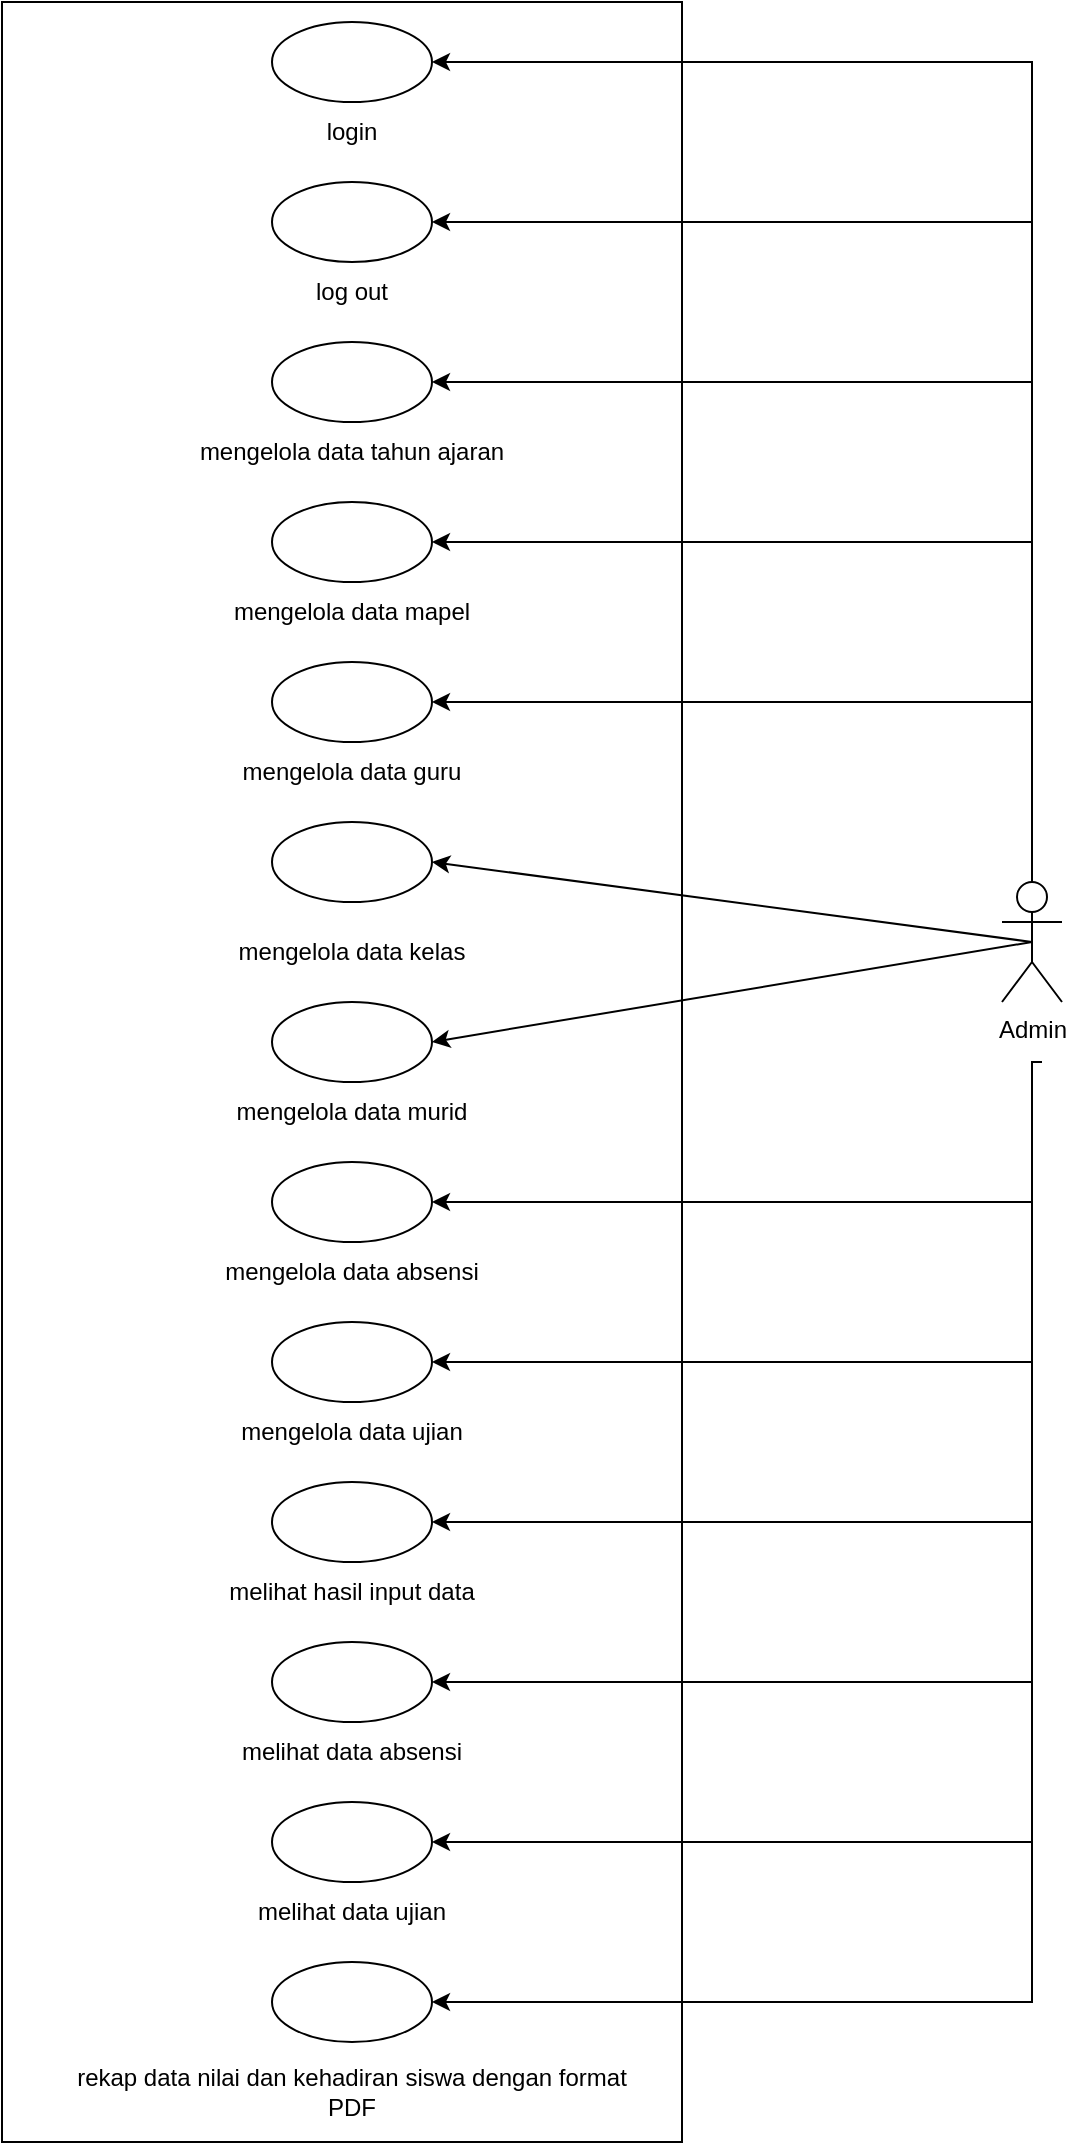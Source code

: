 <mxfile version="27.1.4">
  <diagram name="Page-1" id="Sk4nvKvh8_uetu2Tvp62">
    <mxGraphModel dx="872" dy="489" grid="1" gridSize="10" guides="1" tooltips="1" connect="1" arrows="1" fold="1" page="1" pageScale="1" pageWidth="850" pageHeight="1100" background="light-dark(#FFFFFF,#FFFFFF)" math="0" shadow="0">
      <root>
        <mxCell id="0" />
        <mxCell id="1" parent="0" />
        <mxCell id="k0jRA1kzdCy6k_ZmYVvg-1" value="" style="rounded=0;whiteSpace=wrap;html=1;fillColor=none;strokeColor=light-dark(#000000,#000000);" vertex="1" parent="1">
          <mxGeometry x="130" y="50" width="340" height="1070" as="geometry" />
        </mxCell>
        <mxCell id="k0jRA1kzdCy6k_ZmYVvg-2" value="" style="ellipse;whiteSpace=wrap;html=1;rounded=0;strokeColor=light-dark(#000000,#000000);align=center;verticalAlign=middle;fontFamily=Helvetica;fontSize=12;fontColor=default;fillColor=none;" vertex="1" parent="1">
          <mxGeometry x="265" y="60" width="80" height="40" as="geometry" />
        </mxCell>
        <mxCell id="k0jRA1kzdCy6k_ZmYVvg-3" value="&lt;font style=&quot;&quot;&gt;login&lt;/font&gt;" style="text;html=1;align=center;verticalAlign=middle;whiteSpace=wrap;rounded=0;fontFamily=Helvetica;fontSize=12;fontColor=light-dark(#000000,#000000);strokeColor=none;" vertex="1" parent="1">
          <mxGeometry x="275" y="100" width="60" height="30" as="geometry" />
        </mxCell>
        <mxCell id="k0jRA1kzdCy6k_ZmYVvg-4" value="&lt;font style=&quot;&quot;&gt;log out&lt;/font&gt;" style="text;html=1;align=center;verticalAlign=middle;whiteSpace=wrap;rounded=0;fontFamily=Helvetica;fontSize=12;fontColor=light-dark(#000000,#000000);strokeColor=none;" vertex="1" parent="1">
          <mxGeometry x="275" y="180" width="60" height="30" as="geometry" />
        </mxCell>
        <mxCell id="k0jRA1kzdCy6k_ZmYVvg-5" value="&lt;font style=&quot;&quot;&gt;mengelola data murid&lt;/font&gt;" style="text;html=1;align=center;verticalAlign=middle;whiteSpace=wrap;rounded=0;fontFamily=Helvetica;fontSize=12;fontColor=light-dark(#000000,#000000);strokeColor=none;" vertex="1" parent="1">
          <mxGeometry x="225" y="590" width="160" height="30" as="geometry" />
        </mxCell>
        <mxCell id="k0jRA1kzdCy6k_ZmYVvg-6" value="&lt;font style=&quot;&quot;&gt;mengelola data mapel&lt;/font&gt;" style="text;html=1;align=center;verticalAlign=middle;whiteSpace=wrap;rounded=0;fontFamily=Helvetica;fontSize=12;fontColor=light-dark(#000000,#000000);strokeColor=none;" vertex="1" parent="1">
          <mxGeometry x="220" y="340" width="170" height="30" as="geometry" />
        </mxCell>
        <mxCell id="k0jRA1kzdCy6k_ZmYVvg-7" value="&lt;font style=&quot;&quot;&gt;melihat hasil input data&lt;/font&gt;" style="text;html=1;align=center;verticalAlign=middle;whiteSpace=wrap;rounded=0;fontFamily=Helvetica;fontSize=12;fontColor=light-dark(#000000,#000000);strokeColor=none;" vertex="1" parent="1">
          <mxGeometry x="225" y="830" width="160" height="30" as="geometry" />
        </mxCell>
        <mxCell id="k0jRA1kzdCy6k_ZmYVvg-8" value="&lt;font style=&quot;&quot;&gt;mengelola data guru&lt;/font&gt;" style="text;html=1;align=center;verticalAlign=middle;whiteSpace=wrap;rounded=0;fontFamily=Helvetica;fontSize=12;fontColor=light-dark(#000000,#000000);strokeColor=none;" vertex="1" parent="1">
          <mxGeometry x="225" y="420" width="160" height="30" as="geometry" />
        </mxCell>
        <mxCell id="k0jRA1kzdCy6k_ZmYVvg-9" value="&lt;font style=&quot;&quot;&gt;mengelola data kelas&lt;/font&gt;" style="text;html=1;align=center;verticalAlign=middle;whiteSpace=wrap;rounded=0;fontFamily=Helvetica;fontSize=12;fontColor=light-dark(#000000,#000000);strokeColor=none;" vertex="1" parent="1">
          <mxGeometry x="210" y="510" width="190" height="30" as="geometry" />
        </mxCell>
        <mxCell id="k0jRA1kzdCy6k_ZmYVvg-10" value="&lt;font style=&quot;&quot;&gt;melihat data absensi&lt;/font&gt;" style="text;html=1;align=center;verticalAlign=middle;whiteSpace=wrap;rounded=0;fontFamily=Helvetica;fontSize=12;fontColor=light-dark(#000000,#000000);strokeColor=none;" vertex="1" parent="1">
          <mxGeometry x="230" y="910" width="150" height="30" as="geometry" />
        </mxCell>
        <mxCell id="k0jRA1kzdCy6k_ZmYVvg-11" value="&lt;font style=&quot;&quot;&gt;mengelola data tahun ajaran&lt;/font&gt;" style="text;html=1;align=center;verticalAlign=middle;whiteSpace=wrap;rounded=0;fontFamily=Helvetica;fontSize=12;fontColor=light-dark(#000000,#000000);strokeColor=none;" vertex="1" parent="1">
          <mxGeometry x="205" y="260" width="200" height="30" as="geometry" />
        </mxCell>
        <mxCell id="k0jRA1kzdCy6k_ZmYVvg-12" value="&lt;font style=&quot;&quot;&gt;mengelola data ujian&lt;/font&gt;" style="text;html=1;align=center;verticalAlign=middle;whiteSpace=wrap;rounded=0;fontFamily=Helvetica;fontSize=12;fontColor=light-dark(#000000,#000000);strokeColor=none;" vertex="1" parent="1">
          <mxGeometry x="225" y="750" width="160" height="30" as="geometry" />
        </mxCell>
        <mxCell id="k0jRA1kzdCy6k_ZmYVvg-13" value="&lt;font style=&quot;&quot;&gt;mengelola data absensi&lt;/font&gt;" style="text;html=1;align=center;verticalAlign=middle;whiteSpace=wrap;rounded=0;fontFamily=Helvetica;fontSize=12;fontColor=light-dark(#000000,#000000);strokeColor=none;" vertex="1" parent="1">
          <mxGeometry x="225" y="670" width="160" height="30" as="geometry" />
        </mxCell>
        <mxCell id="k0jRA1kzdCy6k_ZmYVvg-14" value="&lt;font style=&quot;&quot;&gt;rekap data nilai dan kehadiran siswa dengan format PDF&lt;/font&gt;" style="text;html=1;align=center;verticalAlign=middle;whiteSpace=wrap;rounded=0;fontFamily=Helvetica;fontSize=12;fontColor=light-dark(#000000,#000000);strokeColor=none;" vertex="1" parent="1">
          <mxGeometry x="165" y="1080" width="280" height="30" as="geometry" />
        </mxCell>
        <mxCell id="k0jRA1kzdCy6k_ZmYVvg-15" value="&lt;font style=&quot;&quot;&gt;melihat data ujian&lt;/font&gt;" style="text;html=1;align=center;verticalAlign=middle;whiteSpace=wrap;rounded=0;fontFamily=Helvetica;fontSize=12;fontColor=light-dark(#000000,#000000);strokeColor=none;" vertex="1" parent="1">
          <mxGeometry x="225" y="990" width="160" height="30" as="geometry" />
        </mxCell>
        <mxCell id="k0jRA1kzdCy6k_ZmYVvg-16" value="" style="ellipse;whiteSpace=wrap;html=1;rounded=0;strokeColor=light-dark(#000000,#000000);align=center;verticalAlign=middle;fontFamily=Helvetica;fontSize=12;fontColor=default;fillColor=none;" vertex="1" parent="1">
          <mxGeometry x="265" y="140" width="80" height="40" as="geometry" />
        </mxCell>
        <mxCell id="k0jRA1kzdCy6k_ZmYVvg-17" value="" style="ellipse;whiteSpace=wrap;html=1;rounded=0;strokeColor=light-dark(#000000,#000000);align=center;verticalAlign=middle;fontFamily=Helvetica;fontSize=12;fontColor=default;fillColor=none;" vertex="1" parent="1">
          <mxGeometry x="265" y="220" width="80" height="40" as="geometry" />
        </mxCell>
        <mxCell id="k0jRA1kzdCy6k_ZmYVvg-18" value="" style="ellipse;whiteSpace=wrap;html=1;rounded=0;strokeColor=light-dark(#000000,#000000);align=center;verticalAlign=middle;fontFamily=Helvetica;fontSize=12;fontColor=default;fillColor=none;" vertex="1" parent="1">
          <mxGeometry x="265" y="300" width="80" height="40" as="geometry" />
        </mxCell>
        <mxCell id="k0jRA1kzdCy6k_ZmYVvg-19" value="" style="ellipse;whiteSpace=wrap;html=1;rounded=0;strokeColor=light-dark(#000000,#000000);align=center;verticalAlign=middle;fontFamily=Helvetica;fontSize=12;fontColor=default;fillColor=none;" vertex="1" parent="1">
          <mxGeometry x="265" y="460" width="80" height="40" as="geometry" />
        </mxCell>
        <mxCell id="k0jRA1kzdCy6k_ZmYVvg-20" value="" style="ellipse;whiteSpace=wrap;html=1;rounded=0;strokeColor=light-dark(#000000,#000000);align=center;verticalAlign=middle;fontFamily=Helvetica;fontSize=12;fontColor=default;fillColor=none;" vertex="1" parent="1">
          <mxGeometry x="265" y="550" width="80" height="40" as="geometry" />
        </mxCell>
        <mxCell id="k0jRA1kzdCy6k_ZmYVvg-21" value="" style="ellipse;whiteSpace=wrap;html=1;rounded=0;strokeColor=light-dark(#000000,#000000);align=center;verticalAlign=middle;fontFamily=Helvetica;fontSize=12;fontColor=default;fillColor=none;" vertex="1" parent="1">
          <mxGeometry x="265" y="630" width="80" height="40" as="geometry" />
        </mxCell>
        <mxCell id="k0jRA1kzdCy6k_ZmYVvg-22" value="" style="ellipse;whiteSpace=wrap;html=1;rounded=0;strokeColor=light-dark(#000000,#000000);align=center;verticalAlign=middle;fontFamily=Helvetica;fontSize=12;fontColor=default;fillColor=none;" vertex="1" parent="1">
          <mxGeometry x="265" y="790" width="80" height="40" as="geometry" />
        </mxCell>
        <mxCell id="k0jRA1kzdCy6k_ZmYVvg-23" value="" style="ellipse;whiteSpace=wrap;html=1;rounded=0;strokeColor=light-dark(#000000,#000000);align=center;verticalAlign=middle;fontFamily=Helvetica;fontSize=12;fontColor=default;fillColor=none;" vertex="1" parent="1">
          <mxGeometry x="265" y="870" width="80" height="40" as="geometry" />
        </mxCell>
        <mxCell id="k0jRA1kzdCy6k_ZmYVvg-24" value="" style="ellipse;whiteSpace=wrap;html=1;rounded=0;strokeColor=light-dark(#000000,#000000);align=center;verticalAlign=middle;fontFamily=Helvetica;fontSize=12;fontColor=default;fillColor=none;" vertex="1" parent="1">
          <mxGeometry x="265" y="950" width="80" height="40" as="geometry" />
        </mxCell>
        <mxCell id="k0jRA1kzdCy6k_ZmYVvg-25" value="" style="ellipse;whiteSpace=wrap;html=1;rounded=0;strokeColor=light-dark(#000000,#000000);align=center;verticalAlign=middle;fontFamily=Helvetica;fontSize=12;fontColor=default;fillColor=none;" vertex="1" parent="1">
          <mxGeometry x="265" y="1030" width="80" height="40" as="geometry" />
        </mxCell>
        <mxCell id="k0jRA1kzdCy6k_ZmYVvg-26" value="" style="ellipse;whiteSpace=wrap;html=1;rounded=0;strokeColor=light-dark(#000000,#000000);align=center;verticalAlign=middle;fontFamily=Helvetica;fontSize=12;fontColor=default;fillColor=none;" vertex="1" parent="1">
          <mxGeometry x="265" y="380" width="80" height="40" as="geometry" />
        </mxCell>
        <mxCell id="k0jRA1kzdCy6k_ZmYVvg-27" value="" style="ellipse;whiteSpace=wrap;html=1;rounded=0;strokeColor=light-dark(#000000,#000000);align=center;verticalAlign=middle;fontFamily=Helvetica;fontSize=12;fontColor=default;fillColor=none;" vertex="1" parent="1">
          <mxGeometry x="265" y="710" width="80" height="40" as="geometry" />
        </mxCell>
        <mxCell id="k0jRA1kzdCy6k_ZmYVvg-29" style="edgeStyle=orthogonalEdgeStyle;rounded=0;orthogonalLoop=1;jettySize=auto;html=1;exitX=0.5;exitY=0;exitDx=0;exitDy=0;exitPerimeter=0;entryX=1;entryY=0.5;entryDx=0;entryDy=0;fontFamily=Helvetica;fontSize=12;fontColor=light-dark(#000000,#000000);strokeColor=light-dark(#000000,#000000);" edge="1" parent="1" source="k0jRA1kzdCy6k_ZmYVvg-28" target="k0jRA1kzdCy6k_ZmYVvg-2">
          <mxGeometry relative="1" as="geometry" />
        </mxCell>
        <mxCell id="k0jRA1kzdCy6k_ZmYVvg-30" style="edgeStyle=orthogonalEdgeStyle;shape=connector;rounded=0;orthogonalLoop=1;jettySize=auto;html=1;exitX=0.5;exitY=0;exitDx=0;exitDy=0;exitPerimeter=0;entryX=1;entryY=0.5;entryDx=0;entryDy=0;strokeColor=light-dark(#000000,#000000);align=center;verticalAlign=middle;fontFamily=Helvetica;fontSize=12;fontColor=light-dark(#000000,#000000);labelBackgroundColor=default;endArrow=classic;" edge="1" parent="1" source="k0jRA1kzdCy6k_ZmYVvg-28" target="k0jRA1kzdCy6k_ZmYVvg-16">
          <mxGeometry relative="1" as="geometry" />
        </mxCell>
        <mxCell id="k0jRA1kzdCy6k_ZmYVvg-31" style="edgeStyle=orthogonalEdgeStyle;shape=connector;rounded=0;orthogonalLoop=1;jettySize=auto;html=1;exitX=0.5;exitY=0;exitDx=0;exitDy=0;exitPerimeter=0;entryX=1;entryY=0.5;entryDx=0;entryDy=0;strokeColor=light-dark(#000000,#000000);align=center;verticalAlign=middle;fontFamily=Helvetica;fontSize=12;fontColor=light-dark(#000000,#000000);labelBackgroundColor=default;endArrow=classic;" edge="1" parent="1" source="k0jRA1kzdCy6k_ZmYVvg-28" target="k0jRA1kzdCy6k_ZmYVvg-17">
          <mxGeometry relative="1" as="geometry" />
        </mxCell>
        <mxCell id="k0jRA1kzdCy6k_ZmYVvg-34" style="edgeStyle=orthogonalEdgeStyle;shape=connector;rounded=0;orthogonalLoop=1;jettySize=auto;html=1;exitX=0.5;exitY=0;exitDx=0;exitDy=0;exitPerimeter=0;entryX=1;entryY=0.5;entryDx=0;entryDy=0;strokeColor=light-dark(#000000,#000000);align=center;verticalAlign=middle;fontFamily=Helvetica;fontSize=12;fontColor=light-dark(#000000,#000000);labelBackgroundColor=default;endArrow=classic;" edge="1" parent="1" source="k0jRA1kzdCy6k_ZmYVvg-28" target="k0jRA1kzdCy6k_ZmYVvg-18">
          <mxGeometry relative="1" as="geometry" />
        </mxCell>
        <mxCell id="k0jRA1kzdCy6k_ZmYVvg-35" style="edgeStyle=orthogonalEdgeStyle;shape=connector;rounded=0;orthogonalLoop=1;jettySize=auto;html=1;exitX=0.5;exitY=0;exitDx=0;exitDy=0;exitPerimeter=0;entryX=1;entryY=0.5;entryDx=0;entryDy=0;strokeColor=light-dark(#000000,#000000);align=center;verticalAlign=middle;fontFamily=Helvetica;fontSize=12;fontColor=light-dark(#000000,#000000);labelBackgroundColor=default;endArrow=classic;" edge="1" parent="1" source="k0jRA1kzdCy6k_ZmYVvg-28" target="k0jRA1kzdCy6k_ZmYVvg-26">
          <mxGeometry relative="1" as="geometry" />
        </mxCell>
        <mxCell id="k0jRA1kzdCy6k_ZmYVvg-36" style="shape=connector;rounded=0;orthogonalLoop=1;jettySize=auto;html=1;exitX=0.5;exitY=0.5;exitDx=0;exitDy=0;exitPerimeter=0;entryX=1;entryY=0.5;entryDx=0;entryDy=0;strokeColor=light-dark(#000000,#000000);align=center;verticalAlign=middle;fontFamily=Helvetica;fontSize=12;fontColor=light-dark(#000000,#000000);labelBackgroundColor=default;endArrow=classic;" edge="1" parent="1" source="k0jRA1kzdCy6k_ZmYVvg-28" target="k0jRA1kzdCy6k_ZmYVvg-19">
          <mxGeometry relative="1" as="geometry" />
        </mxCell>
        <mxCell id="k0jRA1kzdCy6k_ZmYVvg-37" style="shape=connector;rounded=0;orthogonalLoop=1;jettySize=auto;html=1;exitX=0.5;exitY=0.5;exitDx=0;exitDy=0;exitPerimeter=0;entryX=1;entryY=0.5;entryDx=0;entryDy=0;strokeColor=light-dark(#000000,#000000);align=center;verticalAlign=middle;fontFamily=Helvetica;fontSize=12;fontColor=light-dark(#000000,#000000);labelBackgroundColor=default;endArrow=classic;" edge="1" parent="1" source="k0jRA1kzdCy6k_ZmYVvg-28" target="k0jRA1kzdCy6k_ZmYVvg-20">
          <mxGeometry relative="1" as="geometry" />
        </mxCell>
        <mxCell id="k0jRA1kzdCy6k_ZmYVvg-38" style="edgeStyle=orthogonalEdgeStyle;shape=connector;rounded=0;orthogonalLoop=1;jettySize=auto;html=1;entryX=1;entryY=0.5;entryDx=0;entryDy=0;strokeColor=light-dark(#000000,#000000);align=center;verticalAlign=middle;fontFamily=Helvetica;fontSize=12;fontColor=light-dark(#000000,#000000);labelBackgroundColor=default;endArrow=classic;" edge="1" parent="1" target="k0jRA1kzdCy6k_ZmYVvg-21">
          <mxGeometry relative="1" as="geometry">
            <mxPoint x="645" y="580" as="sourcePoint" />
            <Array as="points">
              <mxPoint x="645" y="650" />
            </Array>
          </mxGeometry>
        </mxCell>
        <mxCell id="k0jRA1kzdCy6k_ZmYVvg-39" style="edgeStyle=orthogonalEdgeStyle;shape=connector;rounded=0;orthogonalLoop=1;jettySize=auto;html=1;entryX=1;entryY=0.5;entryDx=0;entryDy=0;strokeColor=light-dark(#000000,#000000);align=center;verticalAlign=middle;fontFamily=Helvetica;fontSize=12;fontColor=light-dark(#000000,#000000);labelBackgroundColor=default;endArrow=classic;" edge="1" parent="1" target="k0jRA1kzdCy6k_ZmYVvg-27">
          <mxGeometry relative="1" as="geometry">
            <mxPoint x="650" y="580" as="sourcePoint" />
            <Array as="points">
              <mxPoint x="645" y="730" />
            </Array>
          </mxGeometry>
        </mxCell>
        <mxCell id="k0jRA1kzdCy6k_ZmYVvg-40" style="edgeStyle=orthogonalEdgeStyle;shape=connector;rounded=0;orthogonalLoop=1;jettySize=auto;html=1;entryX=1;entryY=0.5;entryDx=0;entryDy=0;strokeColor=light-dark(#000000,#000000);align=center;verticalAlign=middle;fontFamily=Helvetica;fontSize=12;fontColor=light-dark(#000000,#000000);labelBackgroundColor=default;endArrow=classic;" edge="1" parent="1" target="k0jRA1kzdCy6k_ZmYVvg-22">
          <mxGeometry relative="1" as="geometry">
            <mxPoint x="645" y="590" as="sourcePoint" />
            <Array as="points">
              <mxPoint x="645" y="810" />
            </Array>
          </mxGeometry>
        </mxCell>
        <mxCell id="k0jRA1kzdCy6k_ZmYVvg-41" style="edgeStyle=orthogonalEdgeStyle;shape=connector;rounded=0;orthogonalLoop=1;jettySize=auto;html=1;entryX=1;entryY=0.5;entryDx=0;entryDy=0;strokeColor=light-dark(#000000,#000000);align=center;verticalAlign=middle;fontFamily=Helvetica;fontSize=12;fontColor=light-dark(#000000,#000000);labelBackgroundColor=default;endArrow=classic;" edge="1" parent="1" target="k0jRA1kzdCy6k_ZmYVvg-23">
          <mxGeometry relative="1" as="geometry">
            <mxPoint x="645" y="590" as="sourcePoint" />
            <Array as="points">
              <mxPoint x="645" y="890" />
            </Array>
          </mxGeometry>
        </mxCell>
        <mxCell id="k0jRA1kzdCy6k_ZmYVvg-42" style="edgeStyle=orthogonalEdgeStyle;shape=connector;rounded=0;orthogonalLoop=1;jettySize=auto;html=1;entryX=1;entryY=0.5;entryDx=0;entryDy=0;strokeColor=light-dark(#000000,#000000);align=center;verticalAlign=middle;fontFamily=Helvetica;fontSize=12;fontColor=light-dark(#000000,#000000);labelBackgroundColor=default;endArrow=classic;" edge="1" parent="1" target="k0jRA1kzdCy6k_ZmYVvg-24">
          <mxGeometry relative="1" as="geometry">
            <mxPoint x="645" y="600" as="sourcePoint" />
            <Array as="points">
              <mxPoint x="645" y="970" />
            </Array>
          </mxGeometry>
        </mxCell>
        <mxCell id="k0jRA1kzdCy6k_ZmYVvg-28" value="Admin" style="shape=umlActor;verticalLabelPosition=bottom;verticalAlign=top;html=1;outlineConnect=0;rounded=0;align=center;fontFamily=Helvetica;fontSize=12;fontColor=light-dark(#000000,#000000);fillColor=none;gradientColor=none;strokeColor=light-dark(#000000,#000000);" vertex="1" parent="1">
          <mxGeometry x="630" y="490" width="30" height="60" as="geometry" />
        </mxCell>
        <mxCell id="k0jRA1kzdCy6k_ZmYVvg-43" style="edgeStyle=orthogonalEdgeStyle;shape=connector;rounded=0;orthogonalLoop=1;jettySize=auto;html=1;strokeColor=light-dark(#000000,#000000);align=center;verticalAlign=middle;fontFamily=Helvetica;fontSize=12;fontColor=light-dark(#000000,#000000);labelBackgroundColor=default;endArrow=classic;entryX=1;entryY=0.5;entryDx=0;entryDy=0;" edge="1" parent="1" target="k0jRA1kzdCy6k_ZmYVvg-25">
          <mxGeometry relative="1" as="geometry">
            <mxPoint x="645" y="590" as="sourcePoint" />
            <mxPoint x="350" y="1050" as="targetPoint" />
            <Array as="points">
              <mxPoint x="645" y="1050" />
            </Array>
          </mxGeometry>
        </mxCell>
      </root>
    </mxGraphModel>
  </diagram>
</mxfile>

